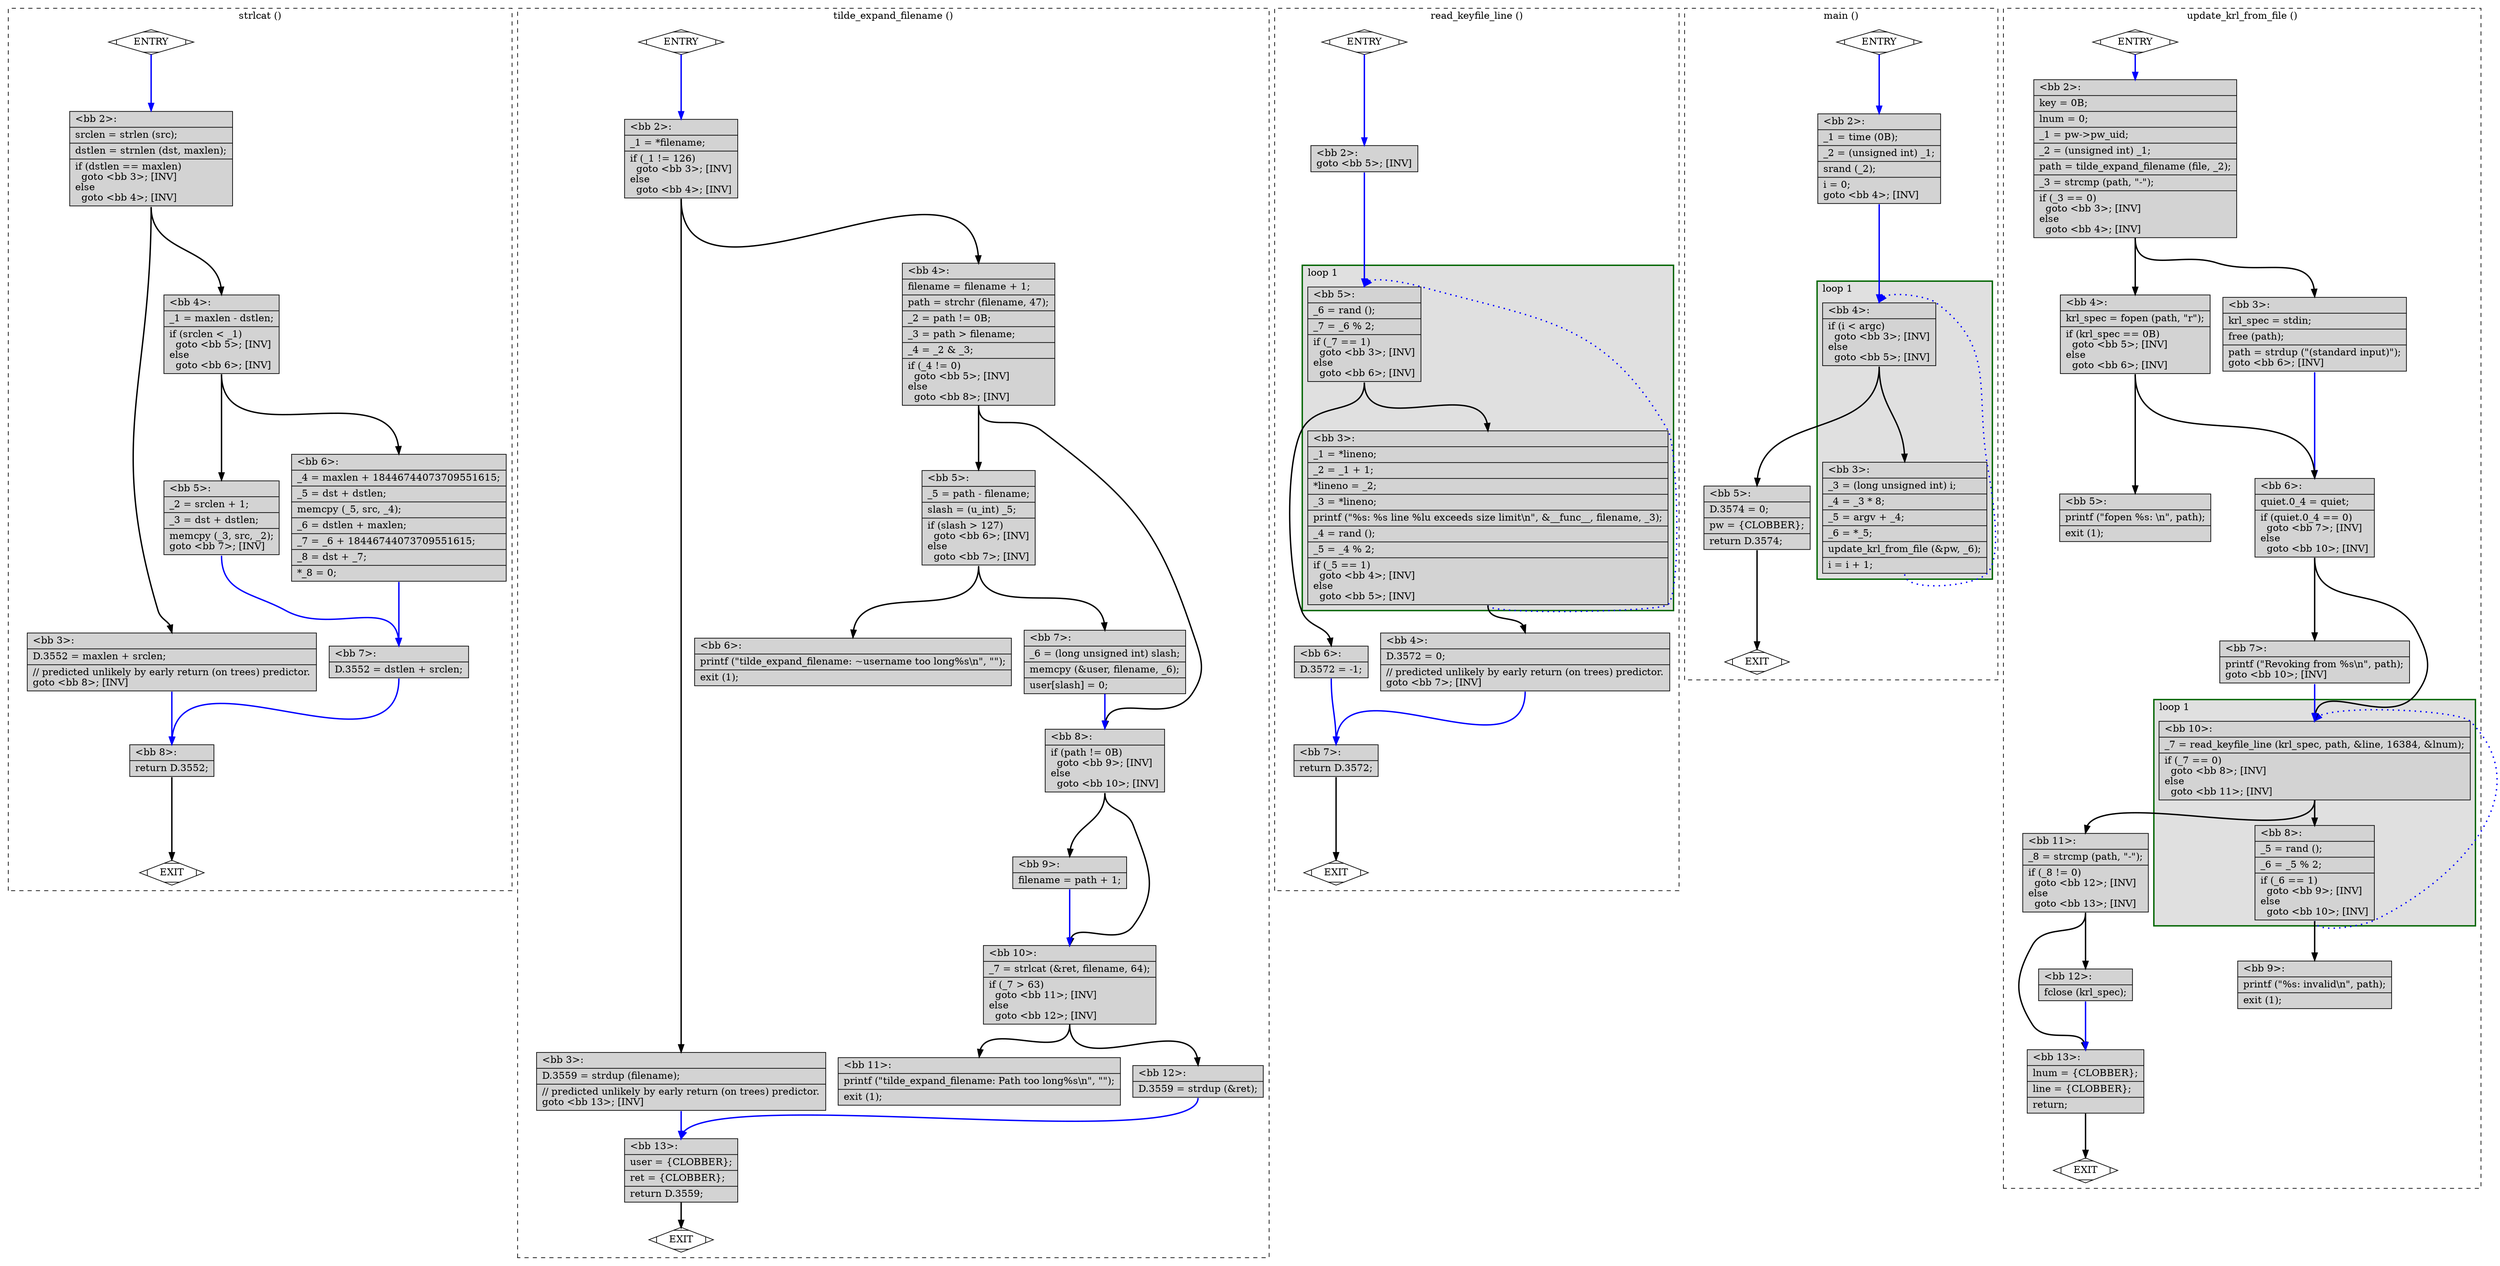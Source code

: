 digraph "test.o-openssh_leak_10.c.015t.cfg" {
overlap=false;
subgraph "cluster_strlcat" {
	style="dashed";
	color="black";
	label="strlcat ()";
	fn_22_basic_block_0 [shape=Mdiamond,style=filled,fillcolor=white,label="ENTRY"];

	fn_22_basic_block_1 [shape=Mdiamond,style=filled,fillcolor=white,label="EXIT"];

	fn_22_basic_block_2 [shape=record,style=filled,fillcolor=lightgrey,label="{\<bb\ 2\>:\l\
|srclen\ =\ strlen\ (src);\l\
|dstlen\ =\ strnlen\ (dst,\ maxlen);\l\
|if\ (dstlen\ ==\ maxlen)\l\
\ \ goto\ \<bb\ 3\>;\ [INV]\l\
else\l\
\ \ goto\ \<bb\ 4\>;\ [INV]\l\
}"];

	fn_22_basic_block_3 [shape=record,style=filled,fillcolor=lightgrey,label="{\<bb\ 3\>:\l\
|D.3552\ =\ maxlen\ +\ srclen;\l\
|//\ predicted\ unlikely\ by\ early\ return\ (on\ trees)\ predictor.\l\
goto\ \<bb\ 8\>;\ [INV]\l\
}"];

	fn_22_basic_block_4 [shape=record,style=filled,fillcolor=lightgrey,label="{\<bb\ 4\>:\l\
|_1\ =\ maxlen\ -\ dstlen;\l\
|if\ (srclen\ \<\ _1)\l\
\ \ goto\ \<bb\ 5\>;\ [INV]\l\
else\l\
\ \ goto\ \<bb\ 6\>;\ [INV]\l\
}"];

	fn_22_basic_block_5 [shape=record,style=filled,fillcolor=lightgrey,label="{\<bb\ 5\>:\l\
|_2\ =\ srclen\ +\ 1;\l\
|_3\ =\ dst\ +\ dstlen;\l\
|memcpy\ (_3,\ src,\ _2);\l\
goto\ \<bb\ 7\>;\ [INV]\l\
}"];

	fn_22_basic_block_6 [shape=record,style=filled,fillcolor=lightgrey,label="{\<bb\ 6\>:\l\
|_4\ =\ maxlen\ +\ 18446744073709551615;\l\
|_5\ =\ dst\ +\ dstlen;\l\
|memcpy\ (_5,\ src,\ _4);\l\
|_6\ =\ dstlen\ +\ maxlen;\l\
|_7\ =\ _6\ +\ 18446744073709551615;\l\
|_8\ =\ dst\ +\ _7;\l\
|*_8\ =\ 0;\l\
}"];

	fn_22_basic_block_7 [shape=record,style=filled,fillcolor=lightgrey,label="{\<bb\ 7\>:\l\
|D.3552\ =\ dstlen\ +\ srclen;\l\
}"];

	fn_22_basic_block_8 [shape=record,style=filled,fillcolor=lightgrey,label="{\<bb\ 8\>:\l\
|return\ D.3552;\l\
}"];

	fn_22_basic_block_0:s -> fn_22_basic_block_2:n [style="solid,bold",color=blue,weight=100,constraint=true];
	fn_22_basic_block_2:s -> fn_22_basic_block_3:n [style="solid,bold",color=black,weight=10,constraint=true];
	fn_22_basic_block_2:s -> fn_22_basic_block_4:n [style="solid,bold",color=black,weight=10,constraint=true];
	fn_22_basic_block_3:s -> fn_22_basic_block_8:n [style="solid,bold",color=blue,weight=100,constraint=true];
	fn_22_basic_block_4:s -> fn_22_basic_block_5:n [style="solid,bold",color=black,weight=10,constraint=true];
	fn_22_basic_block_4:s -> fn_22_basic_block_6:n [style="solid,bold",color=black,weight=10,constraint=true];
	fn_22_basic_block_5:s -> fn_22_basic_block_7:n [style="solid,bold",color=blue,weight=100,constraint=true];
	fn_22_basic_block_6:s -> fn_22_basic_block_7:n [style="solid,bold",color=blue,weight=100,constraint=true];
	fn_22_basic_block_7:s -> fn_22_basic_block_8:n [style="solid,bold",color=blue,weight=100,constraint=true];
	fn_22_basic_block_8:s -> fn_22_basic_block_1:n [style="solid,bold",color=black,weight=10,constraint=true];
	fn_22_basic_block_0:s -> fn_22_basic_block_1:n [style="invis",constraint=true];
}
subgraph "cluster_tilde_expand_filename" {
	style="dashed";
	color="black";
	label="tilde_expand_filename ()";
	fn_23_basic_block_0 [shape=Mdiamond,style=filled,fillcolor=white,label="ENTRY"];

	fn_23_basic_block_1 [shape=Mdiamond,style=filled,fillcolor=white,label="EXIT"];

	fn_23_basic_block_2 [shape=record,style=filled,fillcolor=lightgrey,label="{\<bb\ 2\>:\l\
|_1\ =\ *filename;\l\
|if\ (_1\ !=\ 126)\l\
\ \ goto\ \<bb\ 3\>;\ [INV]\l\
else\l\
\ \ goto\ \<bb\ 4\>;\ [INV]\l\
}"];

	fn_23_basic_block_3 [shape=record,style=filled,fillcolor=lightgrey,label="{\<bb\ 3\>:\l\
|D.3559\ =\ strdup\ (filename);\l\
|//\ predicted\ unlikely\ by\ early\ return\ (on\ trees)\ predictor.\l\
goto\ \<bb\ 13\>;\ [INV]\l\
}"];

	fn_23_basic_block_4 [shape=record,style=filled,fillcolor=lightgrey,label="{\<bb\ 4\>:\l\
|filename\ =\ filename\ +\ 1;\l\
|path\ =\ strchr\ (filename,\ 47);\l\
|_2\ =\ path\ !=\ 0B;\l\
|_3\ =\ path\ \>\ filename;\l\
|_4\ =\ _2\ &\ _3;\l\
|if\ (_4\ !=\ 0)\l\
\ \ goto\ \<bb\ 5\>;\ [INV]\l\
else\l\
\ \ goto\ \<bb\ 8\>;\ [INV]\l\
}"];

	fn_23_basic_block_5 [shape=record,style=filled,fillcolor=lightgrey,label="{\<bb\ 5\>:\l\
|_5\ =\ path\ -\ filename;\l\
|slash\ =\ (u_int)\ _5;\l\
|if\ (slash\ \>\ 127)\l\
\ \ goto\ \<bb\ 6\>;\ [INV]\l\
else\l\
\ \ goto\ \<bb\ 7\>;\ [INV]\l\
}"];

	fn_23_basic_block_6 [shape=record,style=filled,fillcolor=lightgrey,label="{\<bb\ 6\>:\l\
|printf\ (\"tilde_expand_filename:\ ~username\ too\ long%s\\n\",\ \"\");\l\
|exit\ (1);\l\
}"];

	fn_23_basic_block_7 [shape=record,style=filled,fillcolor=lightgrey,label="{\<bb\ 7\>:\l\
|_6\ =\ (long\ unsigned\ int)\ slash;\l\
|memcpy\ (&user,\ filename,\ _6);\l\
|user[slash]\ =\ 0;\l\
}"];

	fn_23_basic_block_8 [shape=record,style=filled,fillcolor=lightgrey,label="{\<bb\ 8\>:\l\
|if\ (path\ !=\ 0B)\l\
\ \ goto\ \<bb\ 9\>;\ [INV]\l\
else\l\
\ \ goto\ \<bb\ 10\>;\ [INV]\l\
}"];

	fn_23_basic_block_9 [shape=record,style=filled,fillcolor=lightgrey,label="{\<bb\ 9\>:\l\
|filename\ =\ path\ +\ 1;\l\
}"];

	fn_23_basic_block_10 [shape=record,style=filled,fillcolor=lightgrey,label="{\<bb\ 10\>:\l\
|_7\ =\ strlcat\ (&ret,\ filename,\ 64);\l\
|if\ (_7\ \>\ 63)\l\
\ \ goto\ \<bb\ 11\>;\ [INV]\l\
else\l\
\ \ goto\ \<bb\ 12\>;\ [INV]\l\
}"];

	fn_23_basic_block_11 [shape=record,style=filled,fillcolor=lightgrey,label="{\<bb\ 11\>:\l\
|printf\ (\"tilde_expand_filename:\ Path\ too\ long%s\\n\",\ \"\");\l\
|exit\ (1);\l\
}"];

	fn_23_basic_block_12 [shape=record,style=filled,fillcolor=lightgrey,label="{\<bb\ 12\>:\l\
|D.3559\ =\ strdup\ (&ret);\l\
}"];

	fn_23_basic_block_13 [shape=record,style=filled,fillcolor=lightgrey,label="{\<bb\ 13\>:\l\
|user\ =\ \{CLOBBER\};\l\
|ret\ =\ \{CLOBBER\};\l\
|return\ D.3559;\l\
}"];

	fn_23_basic_block_0:s -> fn_23_basic_block_2:n [style="solid,bold",color=blue,weight=100,constraint=true];
	fn_23_basic_block_2:s -> fn_23_basic_block_3:n [style="solid,bold",color=black,weight=10,constraint=true];
	fn_23_basic_block_2:s -> fn_23_basic_block_4:n [style="solid,bold",color=black,weight=10,constraint=true];
	fn_23_basic_block_3:s -> fn_23_basic_block_13:n [style="solid,bold",color=blue,weight=100,constraint=true];
	fn_23_basic_block_4:s -> fn_23_basic_block_5:n [style="solid,bold",color=black,weight=10,constraint=true];
	fn_23_basic_block_4:s -> fn_23_basic_block_8:n [style="solid,bold",color=black,weight=10,constraint=true];
	fn_23_basic_block_5:s -> fn_23_basic_block_6:n [style="solid,bold",color=black,weight=10,constraint=true];
	fn_23_basic_block_5:s -> fn_23_basic_block_7:n [style="solid,bold",color=black,weight=10,constraint=true];
	fn_23_basic_block_7:s -> fn_23_basic_block_8:n [style="solid,bold",color=blue,weight=100,constraint=true];
	fn_23_basic_block_8:s -> fn_23_basic_block_9:n [style="solid,bold",color=black,weight=10,constraint=true];
	fn_23_basic_block_8:s -> fn_23_basic_block_10:n [style="solid,bold",color=black,weight=10,constraint=true];
	fn_23_basic_block_9:s -> fn_23_basic_block_10:n [style="solid,bold",color=blue,weight=100,constraint=true];
	fn_23_basic_block_10:s -> fn_23_basic_block_11:n [style="solid,bold",color=black,weight=10,constraint=true];
	fn_23_basic_block_10:s -> fn_23_basic_block_12:n [style="solid,bold",color=black,weight=10,constraint=true];
	fn_23_basic_block_12:s -> fn_23_basic_block_13:n [style="solid,bold",color=blue,weight=100,constraint=true];
	fn_23_basic_block_13:s -> fn_23_basic_block_1:n [style="solid,bold",color=black,weight=10,constraint=true];
	fn_23_basic_block_0:s -> fn_23_basic_block_1:n [style="invis",constraint=true];
}
subgraph "cluster_read_keyfile_line" {
	style="dashed";
	color="black";
	label="read_keyfile_line ()";
	subgraph cluster_24_1 {
	style="filled";
	color="darkgreen";
	fillcolor="grey88";
	label="loop 1";
	labeljust=l;
	penwidth=2;
	fn_24_basic_block_5 [shape=record,style=filled,fillcolor=lightgrey,label="{\<bb\ 5\>:\l\
|_6\ =\ rand\ ();\l\
|_7\ =\ _6\ %\ 2;\l\
|if\ (_7\ ==\ 1)\l\
\ \ goto\ \<bb\ 3\>;\ [INV]\l\
else\l\
\ \ goto\ \<bb\ 6\>;\ [INV]\l\
}"];

	fn_24_basic_block_3 [shape=record,style=filled,fillcolor=lightgrey,label="{\<bb\ 3\>:\l\
|_1\ =\ *lineno;\l\
|_2\ =\ _1\ +\ 1;\l\
|*lineno\ =\ _2;\l\
|_3\ =\ *lineno;\l\
|printf\ (\"%s:\ %s\ line\ %lu\ exceeds\ size\ limit\\n\",\ &__func__,\ filename,\ _3);\l\
|_4\ =\ rand\ ();\l\
|_5\ =\ _4\ %\ 2;\l\
|if\ (_5\ ==\ 1)\l\
\ \ goto\ \<bb\ 4\>;\ [INV]\l\
else\l\
\ \ goto\ \<bb\ 5\>;\ [INV]\l\
}"];

	}
	fn_24_basic_block_0 [shape=Mdiamond,style=filled,fillcolor=white,label="ENTRY"];

	fn_24_basic_block_1 [shape=Mdiamond,style=filled,fillcolor=white,label="EXIT"];

	fn_24_basic_block_2 [shape=record,style=filled,fillcolor=lightgrey,label="{\<bb\ 2\>:\l\
goto\ \<bb\ 5\>;\ [INV]\l\
}"];

	fn_24_basic_block_4 [shape=record,style=filled,fillcolor=lightgrey,label="{\<bb\ 4\>:\l\
|D.3572\ =\ 0;\l\
|//\ predicted\ unlikely\ by\ early\ return\ (on\ trees)\ predictor.\l\
goto\ \<bb\ 7\>;\ [INV]\l\
}"];

	fn_24_basic_block_6 [shape=record,style=filled,fillcolor=lightgrey,label="{\<bb\ 6\>:\l\
|D.3572\ =\ -1;\l\
}"];

	fn_24_basic_block_7 [shape=record,style=filled,fillcolor=lightgrey,label="{\<bb\ 7\>:\l\
|return\ D.3572;\l\
}"];

	fn_24_basic_block_0:s -> fn_24_basic_block_2:n [style="solid,bold",color=blue,weight=100,constraint=true];
	fn_24_basic_block_2:s -> fn_24_basic_block_5:n [style="solid,bold",color=blue,weight=100,constraint=true];
	fn_24_basic_block_3:s -> fn_24_basic_block_4:n [style="solid,bold",color=black,weight=10,constraint=true];
	fn_24_basic_block_3:s -> fn_24_basic_block_5:n [style="dotted,bold",color=blue,weight=10,constraint=false];
	fn_24_basic_block_4:s -> fn_24_basic_block_7:n [style="solid,bold",color=blue,weight=100,constraint=true];
	fn_24_basic_block_5:s -> fn_24_basic_block_3:n [style="solid,bold",color=black,weight=10,constraint=true];
	fn_24_basic_block_5:s -> fn_24_basic_block_6:n [style="solid,bold",color=black,weight=10,constraint=true];
	fn_24_basic_block_6:s -> fn_24_basic_block_7:n [style="solid,bold",color=blue,weight=100,constraint=true];
	fn_24_basic_block_7:s -> fn_24_basic_block_1:n [style="solid,bold",color=black,weight=10,constraint=true];
	fn_24_basic_block_0:s -> fn_24_basic_block_1:n [style="invis",constraint=true];
}
subgraph "cluster_main" {
	style="dashed";
	color="black";
	label="main ()";
	subgraph cluster_26_1 {
	style="filled";
	color="darkgreen";
	fillcolor="grey88";
	label="loop 1";
	labeljust=l;
	penwidth=2;
	fn_26_basic_block_4 [shape=record,style=filled,fillcolor=lightgrey,label="{\<bb\ 4\>:\l\
|if\ (i\ \<\ argc)\l\
\ \ goto\ \<bb\ 3\>;\ [INV]\l\
else\l\
\ \ goto\ \<bb\ 5\>;\ [INV]\l\
}"];

	fn_26_basic_block_3 [shape=record,style=filled,fillcolor=lightgrey,label="{\<bb\ 3\>:\l\
|_3\ =\ (long\ unsigned\ int)\ i;\l\
|_4\ =\ _3\ *\ 8;\l\
|_5\ =\ argv\ +\ _4;\l\
|_6\ =\ *_5;\l\
|update_krl_from_file\ (&pw,\ _6);\l\
|i\ =\ i\ +\ 1;\l\
}"];

	}
	fn_26_basic_block_0 [shape=Mdiamond,style=filled,fillcolor=white,label="ENTRY"];

	fn_26_basic_block_1 [shape=Mdiamond,style=filled,fillcolor=white,label="EXIT"];

	fn_26_basic_block_2 [shape=record,style=filled,fillcolor=lightgrey,label="{\<bb\ 2\>:\l\
|_1\ =\ time\ (0B);\l\
|_2\ =\ (unsigned\ int)\ _1;\l\
|srand\ (_2);\l\
|i\ =\ 0;\l\
goto\ \<bb\ 4\>;\ [INV]\l\
}"];

	fn_26_basic_block_5 [shape=record,style=filled,fillcolor=lightgrey,label="{\<bb\ 5\>:\l\
|D.3574\ =\ 0;\l\
|pw\ =\ \{CLOBBER\};\l\
|return\ D.3574;\l\
}"];

	fn_26_basic_block_0:s -> fn_26_basic_block_2:n [style="solid,bold",color=blue,weight=100,constraint=true];
	fn_26_basic_block_2:s -> fn_26_basic_block_4:n [style="solid,bold",color=blue,weight=100,constraint=true];
	fn_26_basic_block_3:s -> fn_26_basic_block_4:n [style="dotted,bold",color=blue,weight=10,constraint=false];
	fn_26_basic_block_4:s -> fn_26_basic_block_3:n [style="solid,bold",color=black,weight=10,constraint=true];
	fn_26_basic_block_4:s -> fn_26_basic_block_5:n [style="solid,bold",color=black,weight=10,constraint=true];
	fn_26_basic_block_5:s -> fn_26_basic_block_1:n [style="solid,bold",color=black,weight=10,constraint=true];
	fn_26_basic_block_0:s -> fn_26_basic_block_1:n [style="invis",constraint=true];
}
subgraph "cluster_update_krl_from_file" {
	style="dashed";
	color="black";
	label="update_krl_from_file ()";
	subgraph cluster_25_1 {
	style="filled";
	color="darkgreen";
	fillcolor="grey88";
	label="loop 1";
	labeljust=l;
	penwidth=2;
	fn_25_basic_block_10 [shape=record,style=filled,fillcolor=lightgrey,label="{\<bb\ 10\>:\l\
|_7\ =\ read_keyfile_line\ (krl_spec,\ path,\ &line,\ 16384,\ &lnum);\l\
|if\ (_7\ ==\ 0)\l\
\ \ goto\ \<bb\ 8\>;\ [INV]\l\
else\l\
\ \ goto\ \<bb\ 11\>;\ [INV]\l\
}"];

	fn_25_basic_block_8 [shape=record,style=filled,fillcolor=lightgrey,label="{\<bb\ 8\>:\l\
|_5\ =\ rand\ ();\l\
|_6\ =\ _5\ %\ 2;\l\
|if\ (_6\ ==\ 1)\l\
\ \ goto\ \<bb\ 9\>;\ [INV]\l\
else\l\
\ \ goto\ \<bb\ 10\>;\ [INV]\l\
}"];

	}
	fn_25_basic_block_0 [shape=Mdiamond,style=filled,fillcolor=white,label="ENTRY"];

	fn_25_basic_block_1 [shape=Mdiamond,style=filled,fillcolor=white,label="EXIT"];

	fn_25_basic_block_2 [shape=record,style=filled,fillcolor=lightgrey,label="{\<bb\ 2\>:\l\
|key\ =\ 0B;\l\
|lnum\ =\ 0;\l\
|_1\ =\ pw-\>pw_uid;\l\
|_2\ =\ (unsigned\ int)\ _1;\l\
|path\ =\ tilde_expand_filename\ (file,\ _2);\l\
|_3\ =\ strcmp\ (path,\ \"-\");\l\
|if\ (_3\ ==\ 0)\l\
\ \ goto\ \<bb\ 3\>;\ [INV]\l\
else\l\
\ \ goto\ \<bb\ 4\>;\ [INV]\l\
}"];

	fn_25_basic_block_3 [shape=record,style=filled,fillcolor=lightgrey,label="{\<bb\ 3\>:\l\
|krl_spec\ =\ stdin;\l\
|free\ (path);\l\
|path\ =\ strdup\ (\"(standard\ input)\");\l\
goto\ \<bb\ 6\>;\ [INV]\l\
}"];

	fn_25_basic_block_4 [shape=record,style=filled,fillcolor=lightgrey,label="{\<bb\ 4\>:\l\
|krl_spec\ =\ fopen\ (path,\ \"r\");\l\
|if\ (krl_spec\ ==\ 0B)\l\
\ \ goto\ \<bb\ 5\>;\ [INV]\l\
else\l\
\ \ goto\ \<bb\ 6\>;\ [INV]\l\
}"];

	fn_25_basic_block_5 [shape=record,style=filled,fillcolor=lightgrey,label="{\<bb\ 5\>:\l\
|printf\ (\"fopen\ %s:\ \\n\",\ path);\l\
|exit\ (1);\l\
}"];

	fn_25_basic_block_6 [shape=record,style=filled,fillcolor=lightgrey,label="{\<bb\ 6\>:\l\
|quiet.0_4\ =\ quiet;\l\
|if\ (quiet.0_4\ ==\ 0)\l\
\ \ goto\ \<bb\ 7\>;\ [INV]\l\
else\l\
\ \ goto\ \<bb\ 10\>;\ [INV]\l\
}"];

	fn_25_basic_block_7 [shape=record,style=filled,fillcolor=lightgrey,label="{\<bb\ 7\>:\l\
|printf\ (\"Revoking\ from\ %s\\n\",\ path);\l\
goto\ \<bb\ 10\>;\ [INV]\l\
}"];

	fn_25_basic_block_9 [shape=record,style=filled,fillcolor=lightgrey,label="{\<bb\ 9\>:\l\
|printf\ (\"%s:\ invalid\\n\",\ path);\l\
|exit\ (1);\l\
}"];

	fn_25_basic_block_11 [shape=record,style=filled,fillcolor=lightgrey,label="{\<bb\ 11\>:\l\
|_8\ =\ strcmp\ (path,\ \"-\");\l\
|if\ (_8\ !=\ 0)\l\
\ \ goto\ \<bb\ 12\>;\ [INV]\l\
else\l\
\ \ goto\ \<bb\ 13\>;\ [INV]\l\
}"];

	fn_25_basic_block_12 [shape=record,style=filled,fillcolor=lightgrey,label="{\<bb\ 12\>:\l\
|fclose\ (krl_spec);\l\
}"];

	fn_25_basic_block_13 [shape=record,style=filled,fillcolor=lightgrey,label="{\<bb\ 13\>:\l\
|lnum\ =\ \{CLOBBER\};\l\
|line\ =\ \{CLOBBER\};\l\
|return;\l\
}"];

	fn_25_basic_block_0:s -> fn_25_basic_block_2:n [style="solid,bold",color=blue,weight=100,constraint=true];
	fn_25_basic_block_2:s -> fn_25_basic_block_3:n [style="solid,bold",color=black,weight=10,constraint=true];
	fn_25_basic_block_2:s -> fn_25_basic_block_4:n [style="solid,bold",color=black,weight=10,constraint=true];
	fn_25_basic_block_3:s -> fn_25_basic_block_6:n [style="solid,bold",color=blue,weight=100,constraint=true];
	fn_25_basic_block_4:s -> fn_25_basic_block_5:n [style="solid,bold",color=black,weight=10,constraint=true];
	fn_25_basic_block_4:s -> fn_25_basic_block_6:n [style="solid,bold",color=black,weight=10,constraint=true];
	fn_25_basic_block_6:s -> fn_25_basic_block_7:n [style="solid,bold",color=black,weight=10,constraint=true];
	fn_25_basic_block_6:s -> fn_25_basic_block_10:n [style="solid,bold",color=black,weight=10,constraint=true];
	fn_25_basic_block_7:s -> fn_25_basic_block_10:n [style="solid,bold",color=blue,weight=100,constraint=true];
	fn_25_basic_block_8:s -> fn_25_basic_block_9:n [style="solid,bold",color=black,weight=10,constraint=true];
	fn_25_basic_block_8:s -> fn_25_basic_block_10:n [style="dotted,bold",color=blue,weight=10,constraint=false];
	fn_25_basic_block_10:s -> fn_25_basic_block_8:n [style="solid,bold",color=black,weight=10,constraint=true];
	fn_25_basic_block_10:s -> fn_25_basic_block_11:n [style="solid,bold",color=black,weight=10,constraint=true];
	fn_25_basic_block_11:s -> fn_25_basic_block_12:n [style="solid,bold",color=black,weight=10,constraint=true];
	fn_25_basic_block_11:s -> fn_25_basic_block_13:n [style="solid,bold",color=black,weight=10,constraint=true];
	fn_25_basic_block_12:s -> fn_25_basic_block_13:n [style="solid,bold",color=blue,weight=100,constraint=true];
	fn_25_basic_block_13:s -> fn_25_basic_block_1:n [style="solid,bold",color=black,weight=10,constraint=true];
	fn_25_basic_block_0:s -> fn_25_basic_block_1:n [style="invis",constraint=true];
}
}
